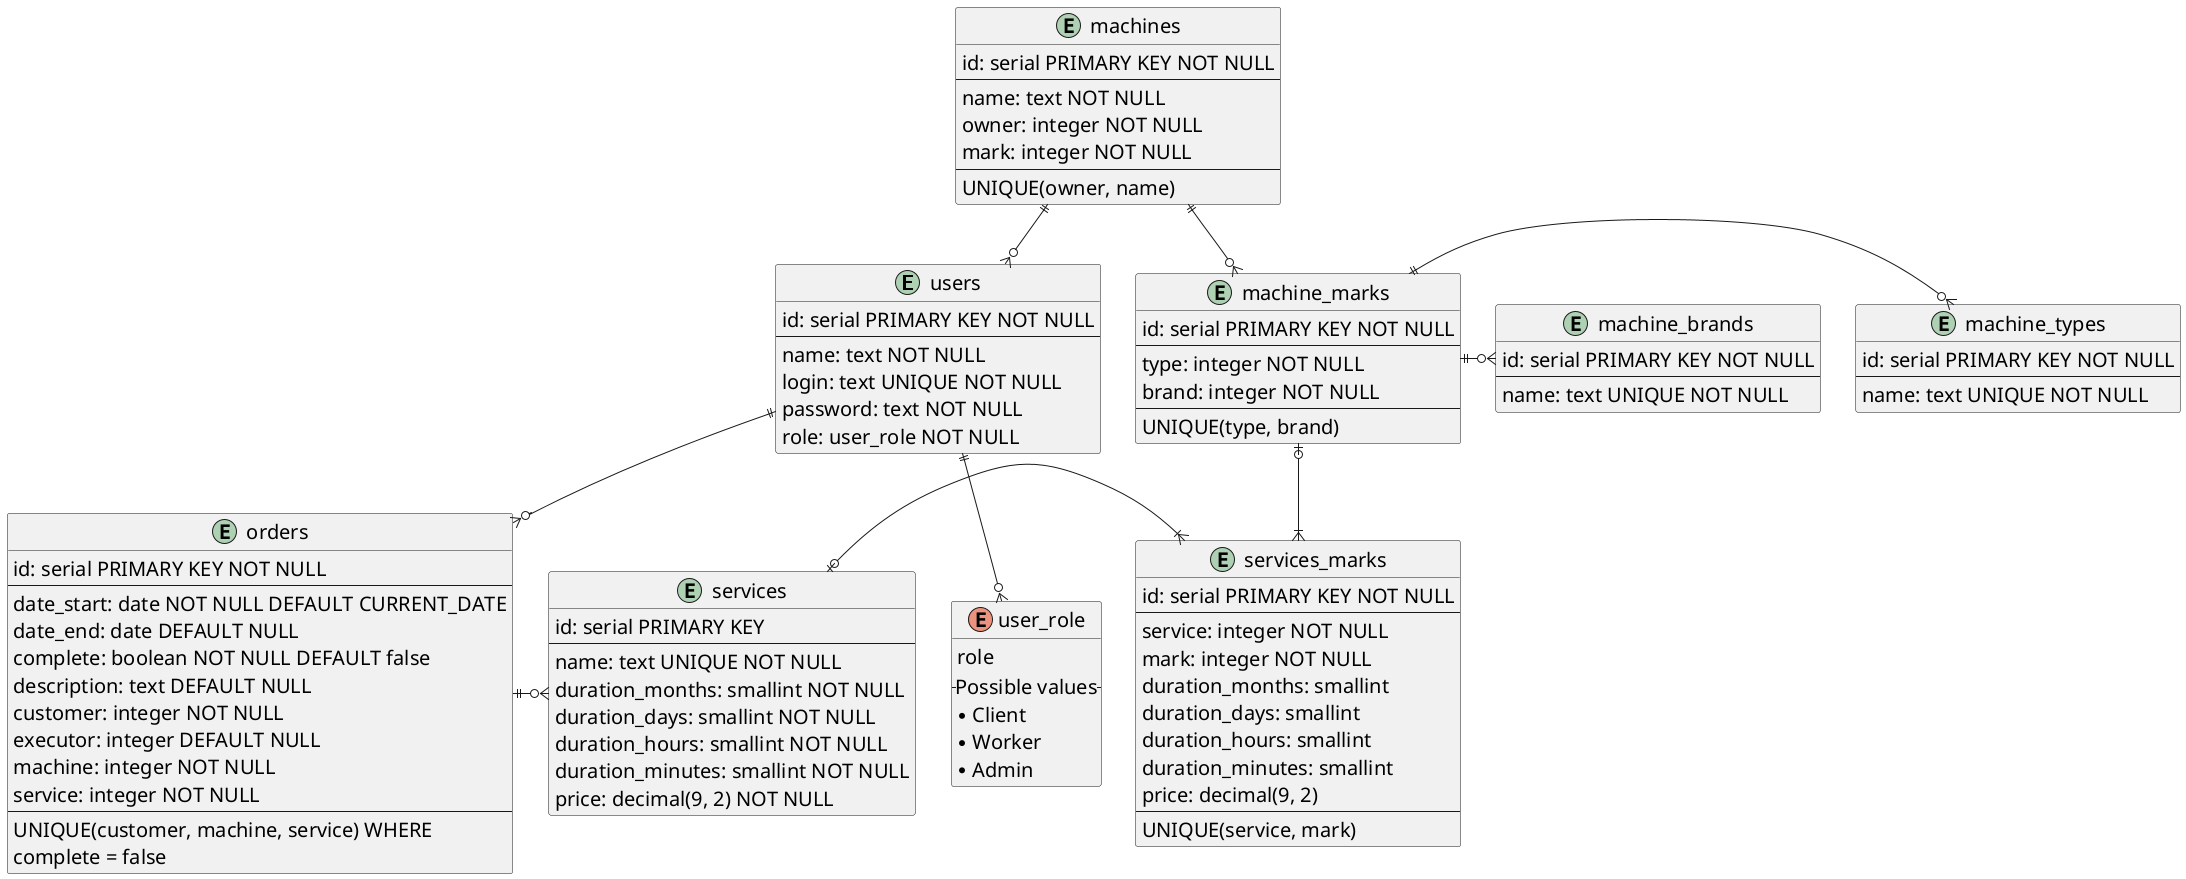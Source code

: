 @startuml ER

skinparam defaultFontSize 20

entity users {
  id: serial PRIMARY KEY NOT NULL
  --
  name: text NOT NULL
  login: text UNIQUE NOT NULL
  password: text NOT NULL
  role: user_role NOT NULL
}
entity machine_types {
  id: serial PRIMARY KEY NOT NULL
  --
  name: text UNIQUE NOT NULL
}

entity machine_brands {
  id: serial PRIMARY KEY NOT NULL
  --
  name: text UNIQUE NOT NULL
}

entity machine_marks {
  id: serial PRIMARY KEY NOT NULL
  --
  type: integer NOT NULL
  brand: integer NOT NULL
  --
  UNIQUE(type, brand)
}

entity machines {
  id: serial PRIMARY KEY NOT NULL
  --
  name: text NOT NULL
  owner: integer NOT NULL
  mark: integer NOT NULL
  --
  UNIQUE(owner, name)
}

entity services {
  id: serial PRIMARY KEY
  --
  name: text UNIQUE NOT NULL
  duration_months: smallint NOT NULL
  duration_days: smallint NOT NULL
  duration_hours: smallint NOT NULL
  duration_minutes: smallint NOT NULL
  price: decimal(9, 2) NOT NULL
}

entity services_marks{
  id: serial PRIMARY KEY NOT NULL
  --
  service: integer NOT NULL
  mark: integer NOT NULL
  duration_months: smallint
  duration_days: smallint
  duration_hours: smallint
  duration_minutes: smallint
  price: decimal(9, 2)
  --
  UNIQUE(service, mark)
}

entity orders {
  id: serial PRIMARY KEY NOT NULL
  --
  date_start: date NOT NULL DEFAULT CURRENT_DATE
  date_end: date DEFAULT NULL
  complete: boolean NOT NULL DEFAULT false
  description: text DEFAULT NULL
  customer: integer NOT NULL
  executor: integer DEFAULT NULL
  machine: integer NOT NULL
  service: integer NOT NULL
  --
  UNIQUE(customer, machine, service) WHERE
  complete = false
}

enum user_role {
  role
  --Possible values--
  * Client
  * Worker
  * Admin
}


users||--o{user_role
users||--o{orders
machines ||--o{ machine_marks
machines ||--o{ users
orders ||-o{ services
machine_marks ||-o{ machine_types
machine_marks ||-o{ machine_brands
machine_marks |o-|{ services_marks
services |o-|{ services_marks

@enduml